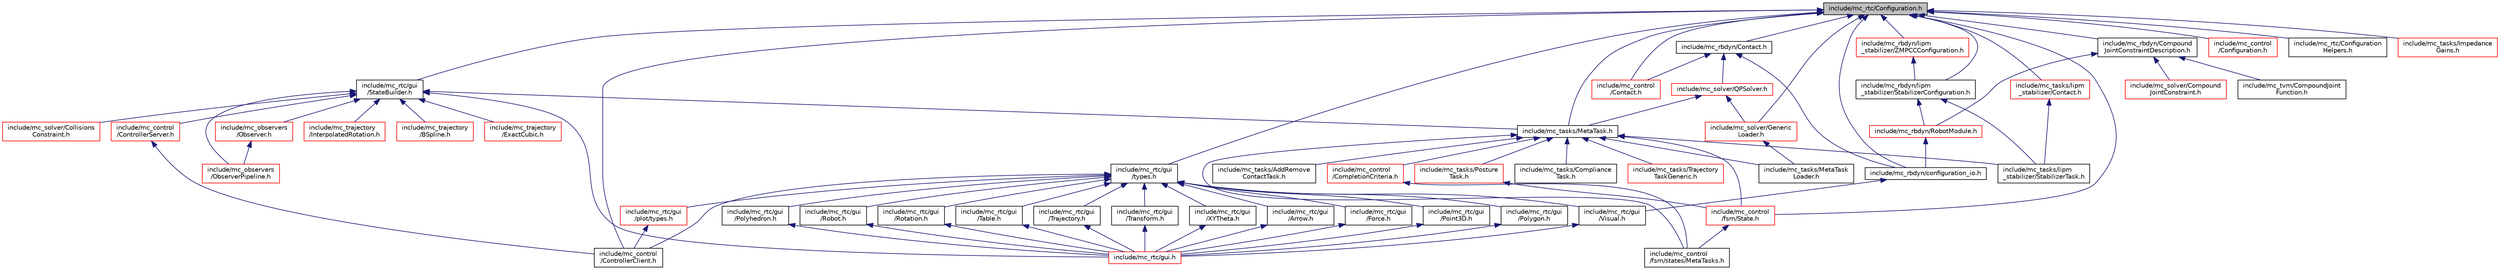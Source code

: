 digraph "include/mc_rtc/Configuration.h"
{
 // INTERACTIVE_SVG=YES
  edge [fontname="Helvetica",fontsize="10",labelfontname="Helvetica",labelfontsize="10"];
  node [fontname="Helvetica",fontsize="10",shape=record];
  Node26 [label="include/mc_rtc/Configuration.h",height=0.2,width=0.4,color="black", fillcolor="grey75", style="filled", fontcolor="black"];
  Node26 -> Node27 [dir="back",color="midnightblue",fontsize="10",style="solid",fontname="Helvetica"];
  Node27 [label="include/mc_tasks/MetaTask.h",height=0.2,width=0.4,color="black", fillcolor="white", style="filled",URL="$MetaTask_8h.html"];
  Node27 -> Node28 [dir="back",color="midnightblue",fontsize="10",style="solid",fontname="Helvetica"];
  Node28 [label="include/mc_control\l/CompletionCriteria.h",height=0.2,width=0.4,color="red", fillcolor="white", style="filled",URL="$CompletionCriteria_8h.html"];
  Node28 -> Node29 [dir="back",color="midnightblue",fontsize="10",style="solid",fontname="Helvetica"];
  Node29 [label="include/mc_control\l/fsm/states/MetaTasks.h",height=0.2,width=0.4,color="black", fillcolor="white", style="filled",URL="$MetaTasks_8h.html"];
  Node27 -> Node31 [dir="back",color="midnightblue",fontsize="10",style="solid",fontname="Helvetica"];
  Node31 [label="include/mc_tasks/Posture\lTask.h",height=0.2,width=0.4,color="red", fillcolor="white", style="filled",URL="$PostureTask_8h.html"];
  Node31 -> Node47 [dir="back",color="midnightblue",fontsize="10",style="solid",fontname="Helvetica"];
  Node47 [label="include/mc_control\l/fsm/State.h",height=0.2,width=0.4,color="red", fillcolor="white", style="filled",URL="$State_8h.html"];
  Node47 -> Node29 [dir="back",color="midnightblue",fontsize="10",style="solid",fontname="Helvetica"];
  Node27 -> Node47 [dir="back",color="midnightblue",fontsize="10",style="solid",fontname="Helvetica"];
  Node27 -> Node61 [dir="back",color="midnightblue",fontsize="10",style="solid",fontname="Helvetica"];
  Node61 [label="include/mc_tasks/Trajectory\lTaskGeneric.h",height=0.2,width=0.4,color="red", fillcolor="white", style="filled",URL="$TrajectoryTaskGeneric_8h.html"];
  Node27 -> Node29 [dir="back",color="midnightblue",fontsize="10",style="solid",fontname="Helvetica"];
  Node27 -> Node88 [dir="back",color="midnightblue",fontsize="10",style="solid",fontname="Helvetica"];
  Node88 [label="include/mc_tasks/AddRemove\lContactTask.h",height=0.2,width=0.4,color="black", fillcolor="white", style="filled",URL="$AddRemoveContactTask_8h.html"];
  Node27 -> Node64 [dir="back",color="midnightblue",fontsize="10",style="solid",fontname="Helvetica"];
  Node64 [label="include/mc_tasks/Compliance\lTask.h",height=0.2,width=0.4,color="black", fillcolor="white", style="filled",URL="$ComplianceTask_8h.html"];
  Node27 -> Node66 [dir="back",color="midnightblue",fontsize="10",style="solid",fontname="Helvetica"];
  Node66 [label="include/mc_tasks/lipm\l_stabilizer/StabilizerTask.h",height=0.2,width=0.4,color="black", fillcolor="white", style="filled",URL="$StabilizerTask_8h.html"];
  Node27 -> Node89 [dir="back",color="midnightblue",fontsize="10",style="solid",fontname="Helvetica"];
  Node89 [label="include/mc_tasks/MetaTask\lLoader.h",height=0.2,width=0.4,color="black", fillcolor="white", style="filled",URL="$MetaTaskLoader_8h.html"];
  Node26 -> Node90 [dir="back",color="midnightblue",fontsize="10",style="solid",fontname="Helvetica"];
  Node90 [label="include/mc_rtc/gui\l/StateBuilder.h",height=0.2,width=0.4,color="black", fillcolor="white", style="filled",URL="$StateBuilder_8h.html"];
  Node90 -> Node27 [dir="back",color="midnightblue",fontsize="10",style="solid",fontname="Helvetica"];
  Node90 -> Node91 [dir="back",color="midnightblue",fontsize="10",style="solid",fontname="Helvetica"];
  Node91 [label="include/mc_observers\l/Observer.h",height=0.2,width=0.4,color="red", fillcolor="white", style="filled",URL="$Observer_8h.html"];
  Node91 -> Node92 [dir="back",color="midnightblue",fontsize="10",style="solid",fontname="Helvetica"];
  Node92 [label="include/mc_observers\l/ObserverPipeline.h",height=0.2,width=0.4,color="red", fillcolor="white", style="filled",URL="$ObserverPipeline_8h.html"];
  Node90 -> Node92 [dir="back",color="midnightblue",fontsize="10",style="solid",fontname="Helvetica"];
  Node90 -> Node99 [dir="back",color="midnightblue",fontsize="10",style="solid",fontname="Helvetica"];
  Node99 [label="include/mc_rtc/gui.h",height=0.2,width=0.4,color="red", fillcolor="white", style="filled",URL="$gui_8h.html"];
  Node90 -> Node100 [dir="back",color="midnightblue",fontsize="10",style="solid",fontname="Helvetica"];
  Node100 [label="include/mc_solver/Collisions\lConstraint.h",height=0.2,width=0.4,color="red", fillcolor="white", style="filled",URL="$CollisionsConstraint_8h.html"];
  Node90 -> Node33 [dir="back",color="midnightblue",fontsize="10",style="solid",fontname="Helvetica"];
  Node33 [label="include/mc_control\l/ControllerServer.h",height=0.2,width=0.4,color="red", fillcolor="white", style="filled",URL="$ControllerServer_8h.html"];
  Node33 -> Node34 [dir="back",color="midnightblue",fontsize="10",style="solid",fontname="Helvetica"];
  Node34 [label="include/mc_control\l/ControllerClient.h",height=0.2,width=0.4,color="black", fillcolor="white", style="filled",URL="$ControllerClient_8h.html"];
  Node90 -> Node101 [dir="back",color="midnightblue",fontsize="10",style="solid",fontname="Helvetica"];
  Node101 [label="include/mc_trajectory\l/InterpolatedRotation.h",height=0.2,width=0.4,color="red", fillcolor="white", style="filled",URL="$InterpolatedRotation_8h.html"];
  Node90 -> Node102 [dir="back",color="midnightblue",fontsize="10",style="solid",fontname="Helvetica"];
  Node102 [label="include/mc_trajectory\l/BSpline.h",height=0.2,width=0.4,color="red", fillcolor="white", style="filled",URL="$BSpline_8h.html"];
  Node90 -> Node103 [dir="back",color="midnightblue",fontsize="10",style="solid",fontname="Helvetica"];
  Node103 [label="include/mc_trajectory\l/ExactCubic.h",height=0.2,width=0.4,color="red", fillcolor="white", style="filled",URL="$ExactCubic_8h.html"];
  Node26 -> Node104 [dir="back",color="midnightblue",fontsize="10",style="solid",fontname="Helvetica"];
  Node104 [label="include/mc_rtc/gui\l/types.h",height=0.2,width=0.4,color="black", fillcolor="white", style="filled",URL="$types_8h.html"];
  Node104 -> Node105 [dir="back",color="midnightblue",fontsize="10",style="solid",fontname="Helvetica"];
  Node105 [label="include/mc_rtc/gui\l/plot/types.h",height=0.2,width=0.4,color="red", fillcolor="white", style="filled",URL="$plot_2types_8h.html"];
  Node105 -> Node34 [dir="back",color="midnightblue",fontsize="10",style="solid",fontname="Helvetica"];
  Node104 -> Node112 [dir="back",color="midnightblue",fontsize="10",style="solid",fontname="Helvetica"];
  Node112 [label="include/mc_rtc/gui\l/Arrow.h",height=0.2,width=0.4,color="black", fillcolor="white", style="filled",URL="$Arrow_8h.html"];
  Node112 -> Node99 [dir="back",color="midnightblue",fontsize="10",style="solid",fontname="Helvetica"];
  Node104 -> Node113 [dir="back",color="midnightblue",fontsize="10",style="solid",fontname="Helvetica"];
  Node113 [label="include/mc_rtc/gui\l/Force.h",height=0.2,width=0.4,color="black", fillcolor="white", style="filled",URL="$Force_8h.html"];
  Node113 -> Node99 [dir="back",color="midnightblue",fontsize="10",style="solid",fontname="Helvetica"];
  Node104 -> Node114 [dir="back",color="midnightblue",fontsize="10",style="solid",fontname="Helvetica"];
  Node114 [label="include/mc_rtc/gui\l/Point3D.h",height=0.2,width=0.4,color="black", fillcolor="white", style="filled",URL="$Point3D_8h.html"];
  Node114 -> Node99 [dir="back",color="midnightblue",fontsize="10",style="solid",fontname="Helvetica"];
  Node104 -> Node115 [dir="back",color="midnightblue",fontsize="10",style="solid",fontname="Helvetica"];
  Node115 [label="include/mc_rtc/gui\l/Polygon.h",height=0.2,width=0.4,color="black", fillcolor="white", style="filled",URL="$Polygon_8h.html"];
  Node115 -> Node99 [dir="back",color="midnightblue",fontsize="10",style="solid",fontname="Helvetica"];
  Node104 -> Node116 [dir="back",color="midnightblue",fontsize="10",style="solid",fontname="Helvetica"];
  Node116 [label="include/mc_rtc/gui\l/Polyhedron.h",height=0.2,width=0.4,color="black", fillcolor="white", style="filled",URL="$Polyhedron_8h.html"];
  Node116 -> Node99 [dir="back",color="midnightblue",fontsize="10",style="solid",fontname="Helvetica"];
  Node104 -> Node117 [dir="back",color="midnightblue",fontsize="10",style="solid",fontname="Helvetica"];
  Node117 [label="include/mc_rtc/gui\l/Robot.h",height=0.2,width=0.4,color="black", fillcolor="white", style="filled",URL="$mc__rtc_2gui_2Robot_8h.html"];
  Node117 -> Node99 [dir="back",color="midnightblue",fontsize="10",style="solid",fontname="Helvetica"];
  Node104 -> Node118 [dir="back",color="midnightblue",fontsize="10",style="solid",fontname="Helvetica"];
  Node118 [label="include/mc_rtc/gui\l/Rotation.h",height=0.2,width=0.4,color="black", fillcolor="white", style="filled",URL="$Rotation_8h.html"];
  Node118 -> Node99 [dir="back",color="midnightblue",fontsize="10",style="solid",fontname="Helvetica"];
  Node104 -> Node119 [dir="back",color="midnightblue",fontsize="10",style="solid",fontname="Helvetica"];
  Node119 [label="include/mc_rtc/gui\l/Table.h",height=0.2,width=0.4,color="black", fillcolor="white", style="filled",URL="$Table_8h.html"];
  Node119 -> Node99 [dir="back",color="midnightblue",fontsize="10",style="solid",fontname="Helvetica"];
  Node104 -> Node120 [dir="back",color="midnightblue",fontsize="10",style="solid",fontname="Helvetica"];
  Node120 [label="include/mc_rtc/gui\l/Trajectory.h",height=0.2,width=0.4,color="black", fillcolor="white", style="filled",URL="$Trajectory_8h.html"];
  Node120 -> Node99 [dir="back",color="midnightblue",fontsize="10",style="solid",fontname="Helvetica"];
  Node104 -> Node121 [dir="back",color="midnightblue",fontsize="10",style="solid",fontname="Helvetica"];
  Node121 [label="include/mc_rtc/gui\l/Transform.h",height=0.2,width=0.4,color="black", fillcolor="white", style="filled",URL="$Transform_8h.html"];
  Node121 -> Node99 [dir="back",color="midnightblue",fontsize="10",style="solid",fontname="Helvetica"];
  Node104 -> Node122 [dir="back",color="midnightblue",fontsize="10",style="solid",fontname="Helvetica"];
  Node122 [label="include/mc_rtc/gui\l/Visual.h",height=0.2,width=0.4,color="black", fillcolor="white", style="filled",URL="$Visual_8h.html"];
  Node122 -> Node99 [dir="back",color="midnightblue",fontsize="10",style="solid",fontname="Helvetica"];
  Node104 -> Node123 [dir="back",color="midnightblue",fontsize="10",style="solid",fontname="Helvetica"];
  Node123 [label="include/mc_rtc/gui\l/XYTheta.h",height=0.2,width=0.4,color="black", fillcolor="white", style="filled",URL="$XYTheta_8h.html"];
  Node123 -> Node99 [dir="back",color="midnightblue",fontsize="10",style="solid",fontname="Helvetica"];
  Node104 -> Node34 [dir="back",color="midnightblue",fontsize="10",style="solid",fontname="Helvetica"];
  Node26 -> Node124 [dir="back",color="midnightblue",fontsize="10",style="solid",fontname="Helvetica"];
  Node124 [label="include/mc_rbdyn/Contact.h",height=0.2,width=0.4,color="black", fillcolor="white", style="filled",URL="$mc__rbdyn_2Contact_8h.html"];
  Node124 -> Node125 [dir="back",color="midnightblue",fontsize="10",style="solid",fontname="Helvetica"];
  Node125 [label="include/mc_solver/QPSolver.h",height=0.2,width=0.4,color="red", fillcolor="white", style="filled",URL="$QPSolver_8h.html"];
  Node125 -> Node27 [dir="back",color="midnightblue",fontsize="10",style="solid",fontname="Helvetica"];
  Node125 -> Node137 [dir="back",color="midnightblue",fontsize="10",style="solid",fontname="Helvetica"];
  Node137 [label="include/mc_solver/Generic\lLoader.h",height=0.2,width=0.4,color="red", fillcolor="white", style="filled",URL="$GenericLoader_8h.html"];
  Node137 -> Node89 [dir="back",color="midnightblue",fontsize="10",style="solid",fontname="Helvetica"];
  Node124 -> Node144 [dir="back",color="midnightblue",fontsize="10",style="solid",fontname="Helvetica"];
  Node144 [label="include/mc_control\l/Contact.h",height=0.2,width=0.4,color="red", fillcolor="white", style="filled",URL="$mc__control_2Contact_8h.html"];
  Node124 -> Node145 [dir="back",color="midnightblue",fontsize="10",style="solid",fontname="Helvetica"];
  Node145 [label="include/mc_rbdyn/configuration_io.h",height=0.2,width=0.4,color="black", fillcolor="white", style="filled",URL="$configuration__io_8h.html"];
  Node145 -> Node122 [dir="back",color="midnightblue",fontsize="10",style="solid",fontname="Helvetica"];
  Node26 -> Node146 [dir="back",color="midnightblue",fontsize="10",style="solid",fontname="Helvetica"];
  Node146 [label="include/mc_rbdyn/Compound\lJointConstraintDescription.h",height=0.2,width=0.4,color="black", fillcolor="white", style="filled",URL="$CompoundJointConstraintDescription_8h.html"];
  Node146 -> Node147 [dir="back",color="midnightblue",fontsize="10",style="solid",fontname="Helvetica"];
  Node147 [label="include/mc_rbdyn/RobotModule.h",height=0.2,width=0.4,color="red", fillcolor="white", style="filled",URL="$RobotModule_8h.html"];
  Node147 -> Node145 [dir="back",color="midnightblue",fontsize="10",style="solid",fontname="Helvetica"];
  Node146 -> Node127 [dir="back",color="midnightblue",fontsize="10",style="solid",fontname="Helvetica"];
  Node127 [label="include/mc_solver/Compound\lJointConstraint.h",height=0.2,width=0.4,color="red", fillcolor="white", style="filled",URL="$CompoundJointConstraint_8h.html"];
  Node146 -> Node161 [dir="back",color="midnightblue",fontsize="10",style="solid",fontname="Helvetica"];
  Node161 [label="include/mc_tvm/CompoundJoint\lFunction.h",height=0.2,width=0.4,color="black", fillcolor="white", style="filled",URL="$CompoundJointFunction_8h.html"];
  Node26 -> Node162 [dir="back",color="midnightblue",fontsize="10",style="solid",fontname="Helvetica"];
  Node162 [label="include/mc_rbdyn/lipm\l_stabilizer/ZMPCCConfiguration.h",height=0.2,width=0.4,color="red", fillcolor="white", style="filled",URL="$ZMPCCConfiguration_8h.html"];
  Node162 -> Node163 [dir="back",color="midnightblue",fontsize="10",style="solid",fontname="Helvetica"];
  Node163 [label="include/mc_rbdyn/lipm\l_stabilizer/StabilizerConfiguration.h",height=0.2,width=0.4,color="black", fillcolor="white", style="filled",URL="$StabilizerConfiguration_8h.html"];
  Node163 -> Node147 [dir="back",color="midnightblue",fontsize="10",style="solid",fontname="Helvetica"];
  Node163 -> Node66 [dir="back",color="midnightblue",fontsize="10",style="solid",fontname="Helvetica"];
  Node26 -> Node163 [dir="back",color="midnightblue",fontsize="10",style="solid",fontname="Helvetica"];
  Node26 -> Node165 [dir="back",color="midnightblue",fontsize="10",style="solid",fontname="Helvetica"];
  Node165 [label="include/mc_control\l/Configuration.h",height=0.2,width=0.4,color="red", fillcolor="white", style="filled",URL="$mc__control_2Configuration_8h.html"];
  Node26 -> Node144 [dir="back",color="midnightblue",fontsize="10",style="solid",fontname="Helvetica"];
  Node26 -> Node145 [dir="back",color="midnightblue",fontsize="10",style="solid",fontname="Helvetica"];
  Node26 -> Node34 [dir="back",color="midnightblue",fontsize="10",style="solid",fontname="Helvetica"];
  Node26 -> Node47 [dir="back",color="midnightblue",fontsize="10",style="solid",fontname="Helvetica"];
  Node26 -> Node154 [dir="back",color="midnightblue",fontsize="10",style="solid",fontname="Helvetica"];
  Node154 [label="include/mc_tasks/lipm\l_stabilizer/Contact.h",height=0.2,width=0.4,color="red", fillcolor="white", style="filled",URL="$mc__tasks_2lipm__stabilizer_2Contact_8h.html"];
  Node154 -> Node66 [dir="back",color="midnightblue",fontsize="10",style="solid",fontname="Helvetica"];
  Node26 -> Node166 [dir="back",color="midnightblue",fontsize="10",style="solid",fontname="Helvetica"];
  Node166 [label="include/mc_rtc/Configuration\lHelpers.h",height=0.2,width=0.4,color="black", fillcolor="white", style="filled",URL="$ConfigurationHelpers_8h.html"];
  Node26 -> Node137 [dir="back",color="midnightblue",fontsize="10",style="solid",fontname="Helvetica"];
  Node26 -> Node167 [dir="back",color="midnightblue",fontsize="10",style="solid",fontname="Helvetica"];
  Node167 [label="include/mc_tasks/Impedance\lGains.h",height=0.2,width=0.4,color="red", fillcolor="white", style="filled",URL="$ImpedanceGains_8h.html"];
}
